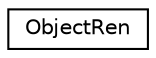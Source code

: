 digraph G
{
  edge [fontname="Helvetica",fontsize="10",labelfontname="Helvetica",labelfontsize="10"];
  node [fontname="Helvetica",fontsize="10",shape=record];
  rankdir=LR;
  Node1 [label="ObjectRen",height=0.2,width=0.4,color="black", fillcolor="white", style="filled",URL="$d2/d24/structObjectRen.html"];
}
